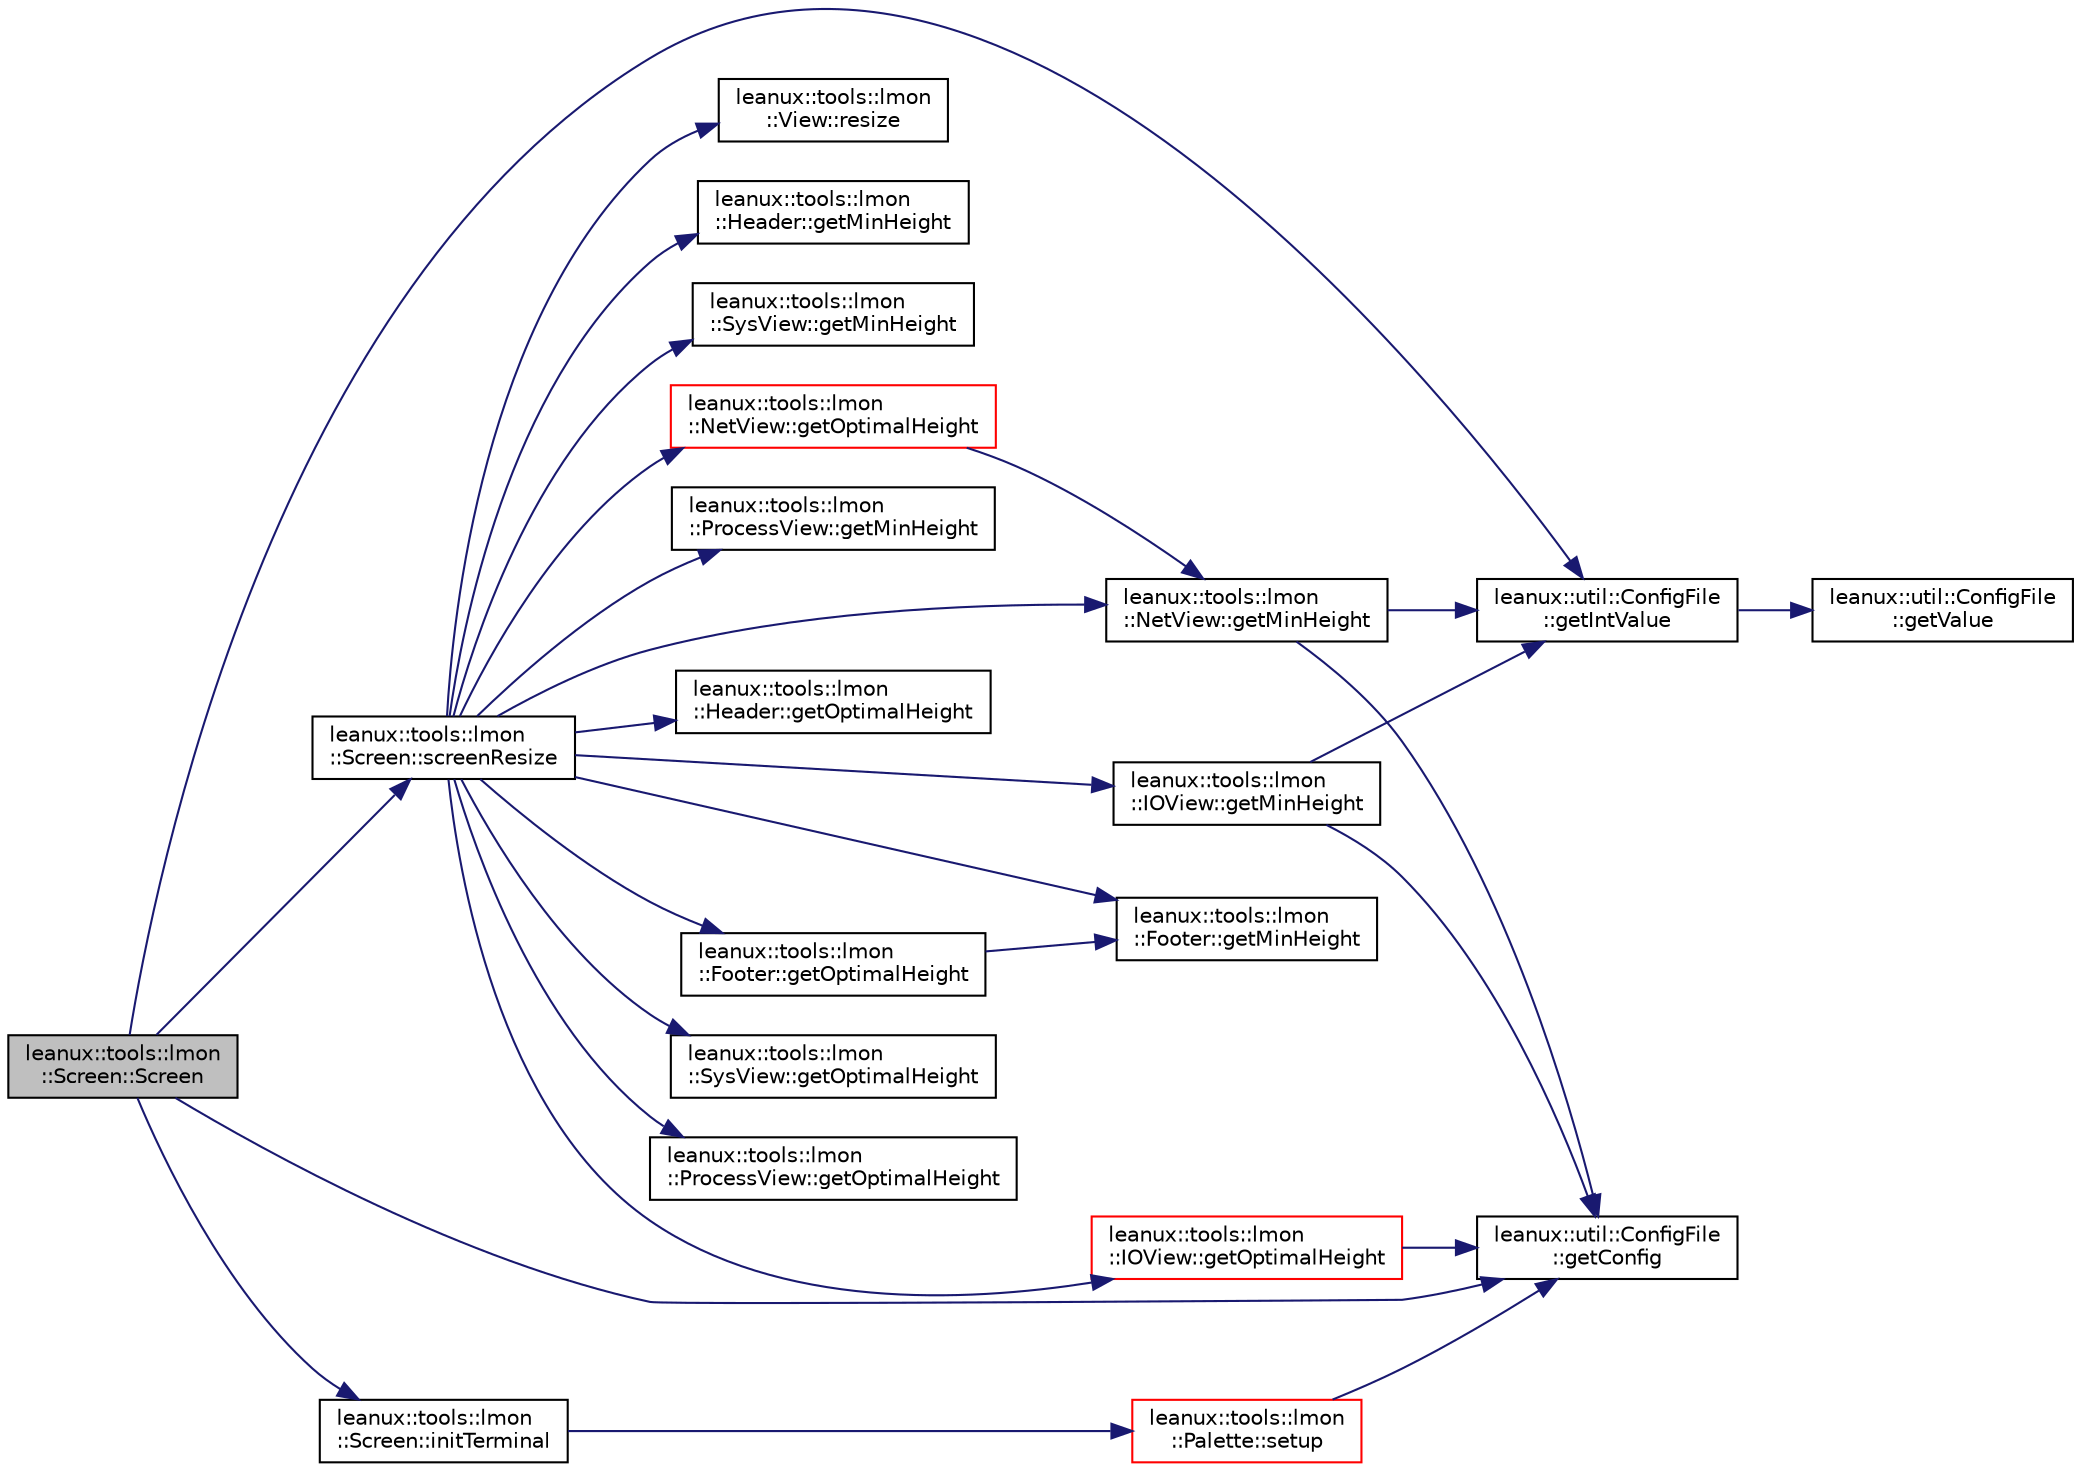 digraph "leanux::tools::lmon::Screen::Screen"
{
 // LATEX_PDF_SIZE
  bgcolor="transparent";
  edge [fontname="Helvetica",fontsize="10",labelfontname="Helvetica",labelfontsize="10"];
  node [fontname="Helvetica",fontsize="10",shape=record];
  rankdir="LR";
  Node1 [label="leanux::tools::lmon\l::Screen::Screen",height=0.2,width=0.4,color="black", fillcolor="grey75", style="filled", fontcolor="black",tooltip="Constructor."];
  Node1 -> Node2 [color="midnightblue",fontsize="10",style="solid",fontname="Helvetica"];
  Node2 [label="leanux::util::ConfigFile\l::getConfig",height=0.2,width=0.4,color="black",URL="$classleanux_1_1util_1_1ConfigFile.html#a8cef175948cd9727c732de3a605c99ba",tooltip="Get the ConfigurationFile object for the appname, or construct one if it does not exist."];
  Node1 -> Node3 [color="midnightblue",fontsize="10",style="solid",fontname="Helvetica"];
  Node3 [label="leanux::util::ConfigFile\l::getIntValue",height=0.2,width=0.4,color="black",URL="$classleanux_1_1util_1_1ConfigFile.html#aae0c3891e3d5a8d391a7439602b92780",tooltip="return the configuration parameter as an int."];
  Node3 -> Node4 [color="midnightblue",fontsize="10",style="solid",fontname="Helvetica"];
  Node4 [label="leanux::util::ConfigFile\l::getValue",height=0.2,width=0.4,color="black",URL="$classleanux_1_1util_1_1ConfigFile.html#aece3326e1c10df9dcfb48f4c12967336",tooltip="return the configuration parameter as a string."];
  Node1 -> Node5 [color="midnightblue",fontsize="10",style="solid",fontname="Helvetica"];
  Node5 [label="leanux::tools::lmon\l::Screen::initTerminal",height=0.2,width=0.4,color="black",URL="$classleanux_1_1tools_1_1lmon_1_1Screen.html#a5384c2d32ae6862fa3d1fa0531915d72",tooltip="Initialize and start the ncurses Screen."];
  Node5 -> Node6 [color="midnightblue",fontsize="10",style="solid",fontname="Helvetica"];
  Node6 [label="leanux::tools::lmon\l::Palette::setup",height=0.2,width=0.4,color="red",URL="$classleanux_1_1tools_1_1lmon_1_1Palette.html#aff7f53f61a567297f5cfd9a4ee880e51",tooltip="setup the Palette."];
  Node6 -> Node2 [color="midnightblue",fontsize="10",style="solid",fontname="Helvetica"];
  Node1 -> Node8 [color="midnightblue",fontsize="10",style="solid",fontname="Helvetica"];
  Node8 [label="leanux::tools::lmon\l::Screen::screenResize",height=0.2,width=0.4,color="black",URL="$classleanux_1_1tools_1_1lmon_1_1Screen.html#abcaa706fe703bbf453808220fcaf8263",tooltip="Recalculate the window sizes."];
  Node8 -> Node9 [color="midnightblue",fontsize="10",style="solid",fontname="Helvetica"];
  Node9 [label="leanux::tools::lmon\l::Header::getMinHeight",height=0.2,width=0.4,color="black",URL="$classleanux_1_1tools_1_1lmon_1_1Header.html#a1beddf0bef3e55d270812602cd0e93a2",tooltip="The minimum height (lines) required by the Header."];
  Node8 -> Node10 [color="midnightblue",fontsize="10",style="solid",fontname="Helvetica"];
  Node10 [label="leanux::tools::lmon\l::Footer::getMinHeight",height=0.2,width=0.4,color="black",URL="$classleanux_1_1tools_1_1lmon_1_1Footer.html#abad3864ba66912f8525c091c5dba942d",tooltip="The minimum height (lines) required by the Footer."];
  Node8 -> Node11 [color="midnightblue",fontsize="10",style="solid",fontname="Helvetica"];
  Node11 [label="leanux::tools::lmon\l::SysView::getMinHeight",height=0.2,width=0.4,color="black",URL="$classleanux_1_1tools_1_1lmon_1_1SysView.html#a3e0d9a195160e00130c5347f6ae1bc8d",tooltip="The minimum height (lines) required by the Footer."];
  Node8 -> Node12 [color="midnightblue",fontsize="10",style="solid",fontname="Helvetica"];
  Node12 [label="leanux::tools::lmon\l::IOView::getMinHeight",height=0.2,width=0.4,color="black",URL="$classleanux_1_1tools_1_1lmon_1_1IOView.html#a9cfd6542a5437edf7c232fc7d05fbb72",tooltip="The minimum height (lines) required by the Footer."];
  Node12 -> Node2 [color="midnightblue",fontsize="10",style="solid",fontname="Helvetica"];
  Node12 -> Node3 [color="midnightblue",fontsize="10",style="solid",fontname="Helvetica"];
  Node8 -> Node13 [color="midnightblue",fontsize="10",style="solid",fontname="Helvetica"];
  Node13 [label="leanux::tools::lmon\l::ProcessView::getMinHeight",height=0.2,width=0.4,color="black",URL="$classleanux_1_1tools_1_1lmon_1_1ProcessView.html#aadb09337fff2490e352bb77acbeee408",tooltip="Get the minimal height for the ProcessView."];
  Node8 -> Node14 [color="midnightblue",fontsize="10",style="solid",fontname="Helvetica"];
  Node14 [label="leanux::tools::lmon\l::NetView::getMinHeight",height=0.2,width=0.4,color="black",URL="$classleanux_1_1tools_1_1lmon_1_1NetView.html#ae72888be780638aca574db129155547e",tooltip="Get the minimal height for the NetView."];
  Node14 -> Node2 [color="midnightblue",fontsize="10",style="solid",fontname="Helvetica"];
  Node14 -> Node3 [color="midnightblue",fontsize="10",style="solid",fontname="Helvetica"];
  Node8 -> Node15 [color="midnightblue",fontsize="10",style="solid",fontname="Helvetica"];
  Node15 [label="leanux::tools::lmon\l::Header::getOptimalHeight",height=0.2,width=0.4,color="black",URL="$classleanux_1_1tools_1_1lmon_1_1Header.html#a199f43a8cf926331e86bab97c330fb11",tooltip="provide the optimal height for the Header."];
  Node8 -> Node16 [color="midnightblue",fontsize="10",style="solid",fontname="Helvetica"];
  Node16 [label="leanux::tools::lmon\l::Footer::getOptimalHeight",height=0.2,width=0.4,color="black",URL="$classleanux_1_1tools_1_1lmon_1_1Footer.html#a7c1891d364cf4a57478de9794a3e95c2",tooltip="provide the optimal height for the Header."];
  Node16 -> Node10 [color="midnightblue",fontsize="10",style="solid",fontname="Helvetica"];
  Node8 -> Node17 [color="midnightblue",fontsize="10",style="solid",fontname="Helvetica"];
  Node17 [label="leanux::tools::lmon\l::SysView::getOptimalHeight",height=0.2,width=0.4,color="black",URL="$classleanux_1_1tools_1_1lmon_1_1SysView.html#a16d370b31789cd9e2c4ed48928d22576",tooltip="provide the optimal height for the Header."];
  Node8 -> Node18 [color="midnightblue",fontsize="10",style="solid",fontname="Helvetica"];
  Node18 [label="leanux::tools::lmon\l::IOView::getOptimalHeight",height=0.2,width=0.4,color="red",URL="$classleanux_1_1tools_1_1lmon_1_1IOView.html#a466bf2f2261b917b31ae2664ec8fbed0",tooltip="provide the optimal height for the Header."];
  Node18 -> Node2 [color="midnightblue",fontsize="10",style="solid",fontname="Helvetica"];
  Node8 -> Node30 [color="midnightblue",fontsize="10",style="solid",fontname="Helvetica"];
  Node30 [label="leanux::tools::lmon\l::ProcessView::getOptimalHeight",height=0.2,width=0.4,color="black",URL="$classleanux_1_1tools_1_1lmon_1_1ProcessView.html#a1d115b56591aeb2e4a4883011afab0ed",tooltip="provide the optimal height for the ProcessView, for this View as many as it can get."];
  Node8 -> Node31 [color="midnightblue",fontsize="10",style="solid",fontname="Helvetica"];
  Node31 [label="leanux::tools::lmon\l::NetView::getOptimalHeight",height=0.2,width=0.4,color="red",URL="$classleanux_1_1tools_1_1lmon_1_1NetView.html#a90d83dccb33390f86d92374070075b29",tooltip="provide the optimal height for the NetView,"];
  Node31 -> Node14 [color="midnightblue",fontsize="10",style="solid",fontname="Helvetica"];
  Node8 -> Node33 [color="midnightblue",fontsize="10",style="solid",fontname="Helvetica"];
  Node33 [label="leanux::tools::lmon\l::View::resize",height=0.2,width=0.4,color="black",URL="$classleanux_1_1tools_1_1lmon_1_1View.html#a1db7ade4b920adb1f8a9b0f00c3c4322",tooltip="Resize the View."];
}
